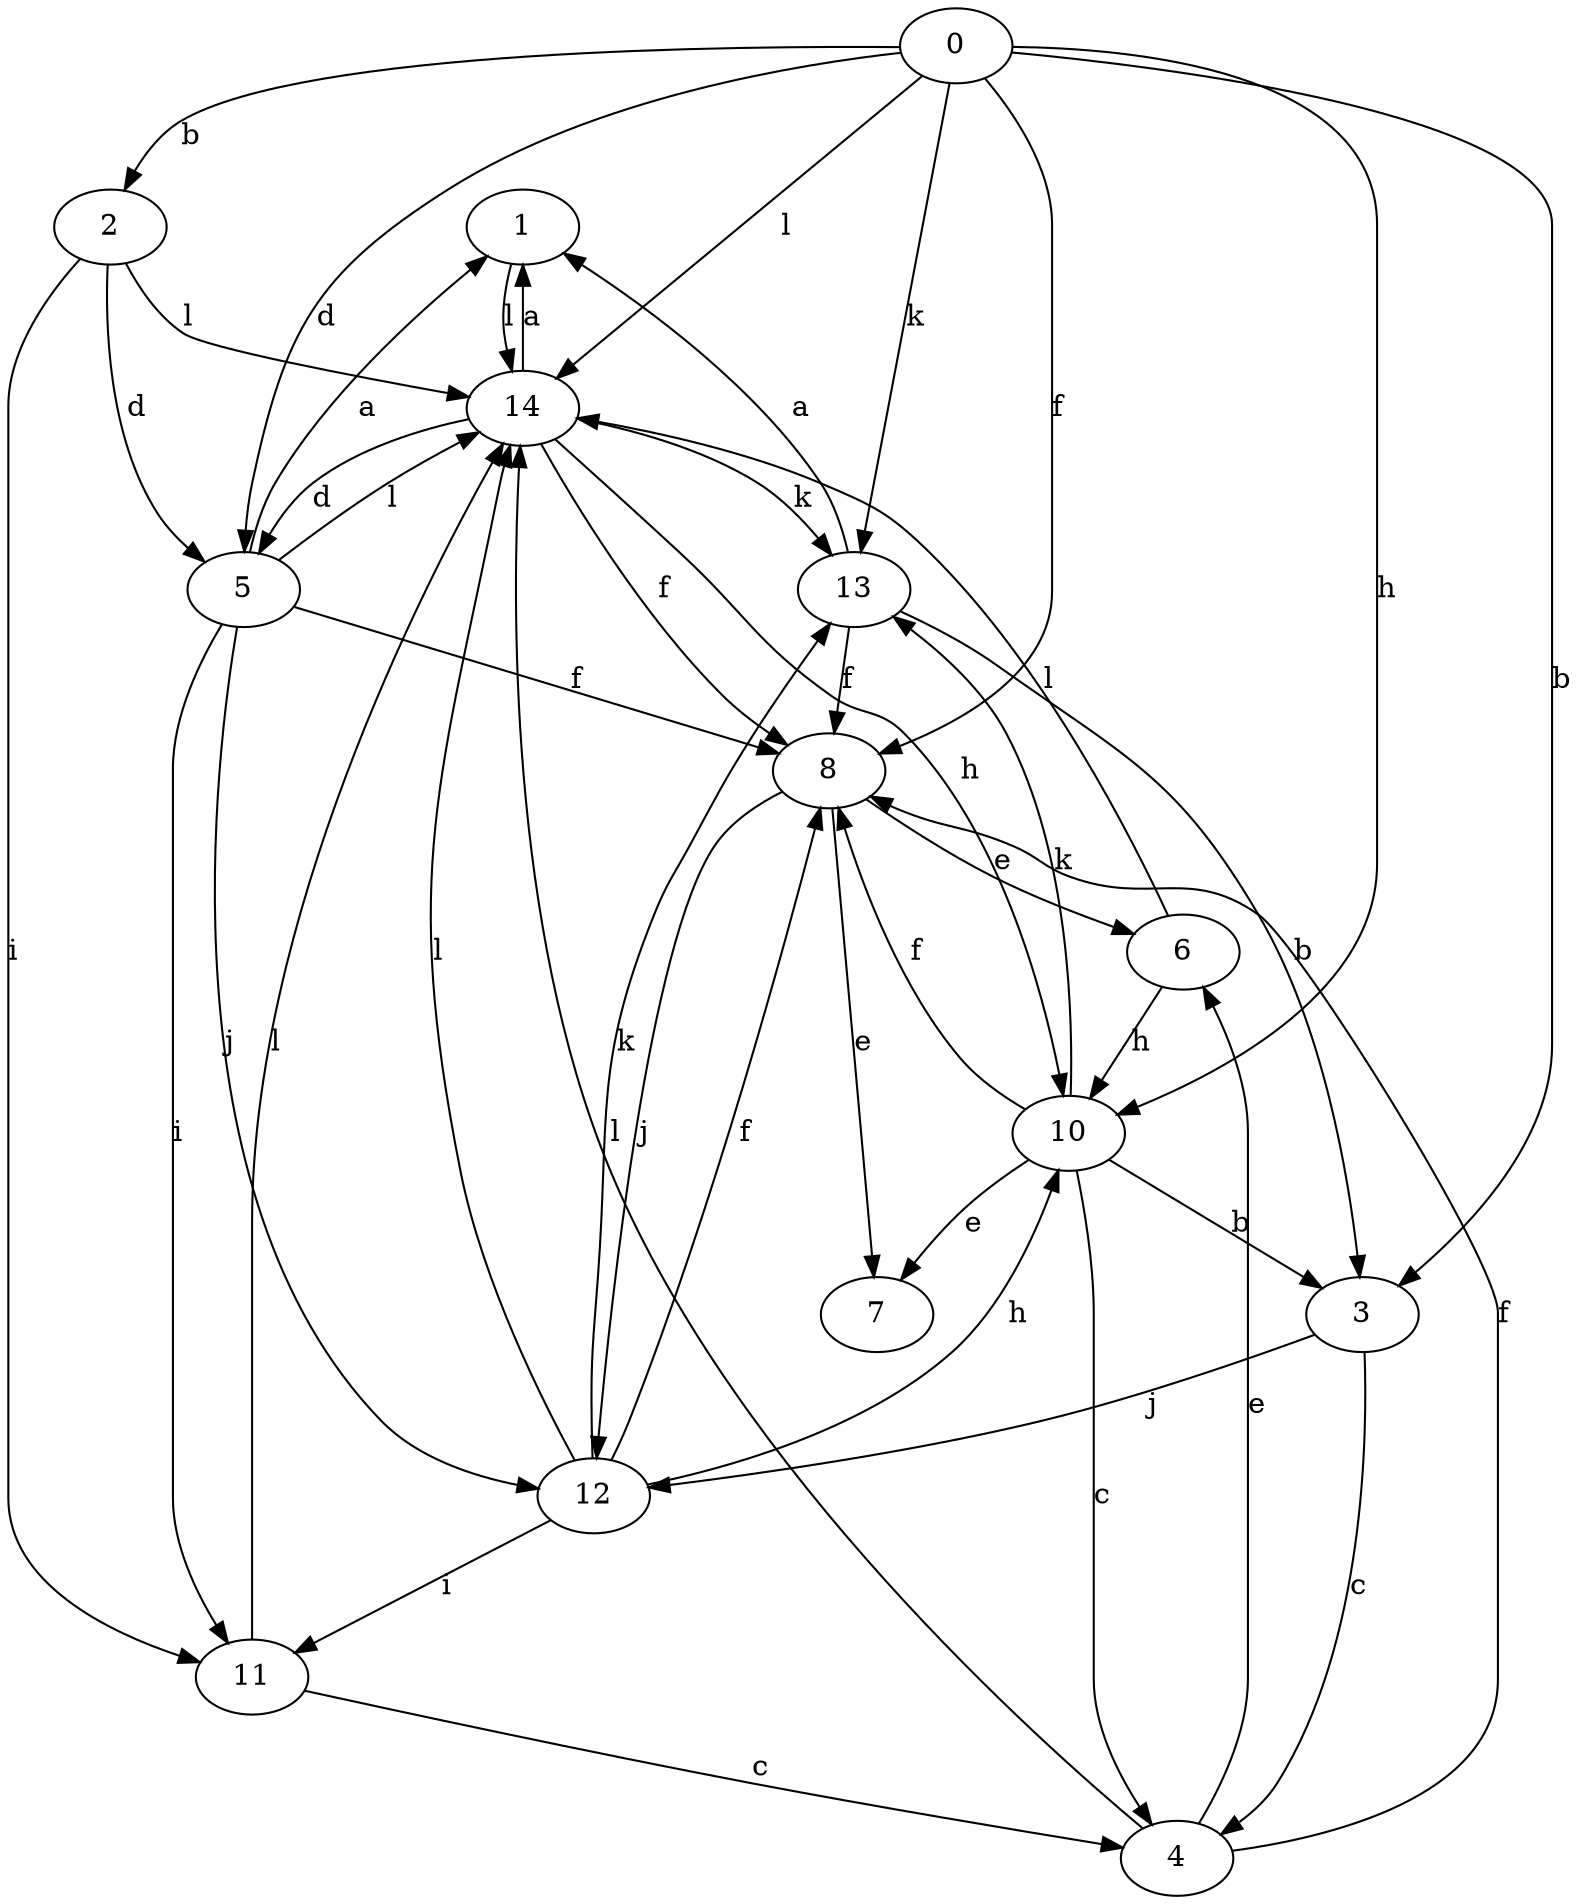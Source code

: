 strict digraph  {
1;
2;
0;
3;
4;
5;
6;
7;
8;
10;
11;
12;
13;
14;
1 -> 14  [label=l];
2 -> 5  [label=d];
2 -> 11  [label=i];
2 -> 14  [label=l];
0 -> 2  [label=b];
0 -> 3  [label=b];
0 -> 5  [label=d];
0 -> 8  [label=f];
0 -> 10  [label=h];
0 -> 13  [label=k];
0 -> 14  [label=l];
3 -> 4  [label=c];
3 -> 12  [label=j];
4 -> 6  [label=e];
4 -> 8  [label=f];
4 -> 14  [label=l];
5 -> 1  [label=a];
5 -> 8  [label=f];
5 -> 11  [label=i];
5 -> 12  [label=j];
5 -> 14  [label=l];
6 -> 10  [label=h];
6 -> 14  [label=l];
8 -> 6  [label=e];
8 -> 7  [label=e];
8 -> 12  [label=j];
10 -> 3  [label=b];
10 -> 4  [label=c];
10 -> 7  [label=e];
10 -> 8  [label=f];
10 -> 13  [label=k];
11 -> 4  [label=c];
11 -> 14  [label=l];
12 -> 8  [label=f];
12 -> 10  [label=h];
12 -> 11  [label=i];
12 -> 13  [label=k];
12 -> 14  [label=l];
13 -> 1  [label=a];
13 -> 3  [label=b];
13 -> 8  [label=f];
14 -> 1  [label=a];
14 -> 5  [label=d];
14 -> 8  [label=f];
14 -> 10  [label=h];
14 -> 13  [label=k];
}
